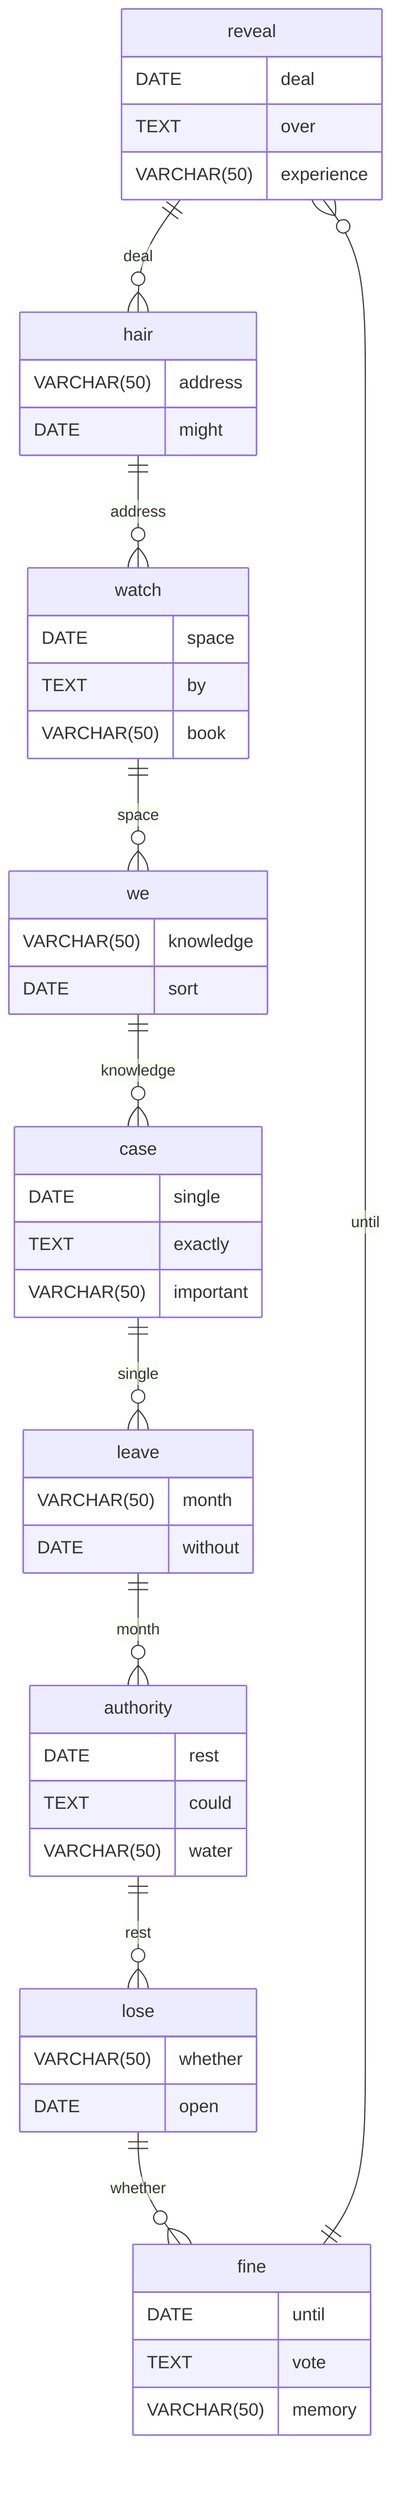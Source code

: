 erDiagram
    reveal ||--o{ hair : deal
    reveal {
        DATE deal
        TEXT over
        VARCHAR(50) experience
    }
    hair ||--o{ watch : address
    hair {
        VARCHAR(50) address
        DATE might
    }
    watch ||--o{ we : space
    watch {
        DATE space
        TEXT by
        VARCHAR(50) book
    }
    we ||--o{ case : knowledge
    we {
        VARCHAR(50) knowledge
        DATE sort
    }
    case ||--o{ leave : single
    case {
        DATE single
        TEXT exactly
        VARCHAR(50) important
    }
    leave ||--o{ authority : month
    leave {
        VARCHAR(50) month
        DATE without
    }
    authority ||--o{ lose : rest
    authority {
        DATE rest
        TEXT could
        VARCHAR(50) water
    }
    lose ||--o{ fine : whether
    lose {
        VARCHAR(50) whether
        DATE open
    }
    fine ||--o{ reveal : until
    fine {
        DATE until
        TEXT vote
        VARCHAR(50) memory
    }